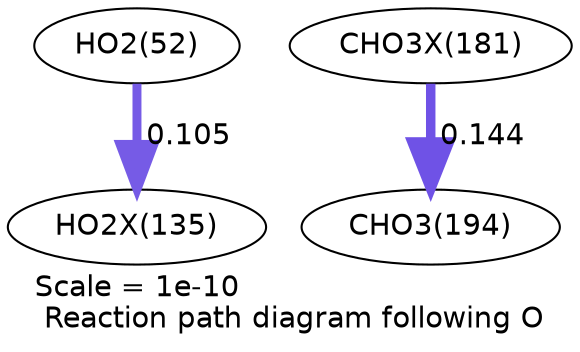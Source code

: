 digraph reaction_paths {
center=1;
s21 -> s51[fontname="Helvetica", penwidth=4.3, arrowsize=2.15, color="0.7, 0.605, 0.9"
, label=" 0.105"];
s57 -> s29[fontname="Helvetica", penwidth=4.54, arrowsize=2.27, color="0.7, 0.644, 0.9"
, label=" 0.144"];
s21 [ fontname="Helvetica", label="HO2(52)"];
s29 [ fontname="Helvetica", label="CHO3(194)"];
s51 [ fontname="Helvetica", label="HO2X(135)"];
s57 [ fontname="Helvetica", label="CHO3X(181)"];
 label = "Scale = 1e-10\l Reaction path diagram following O";
 fontname = "Helvetica";
}

